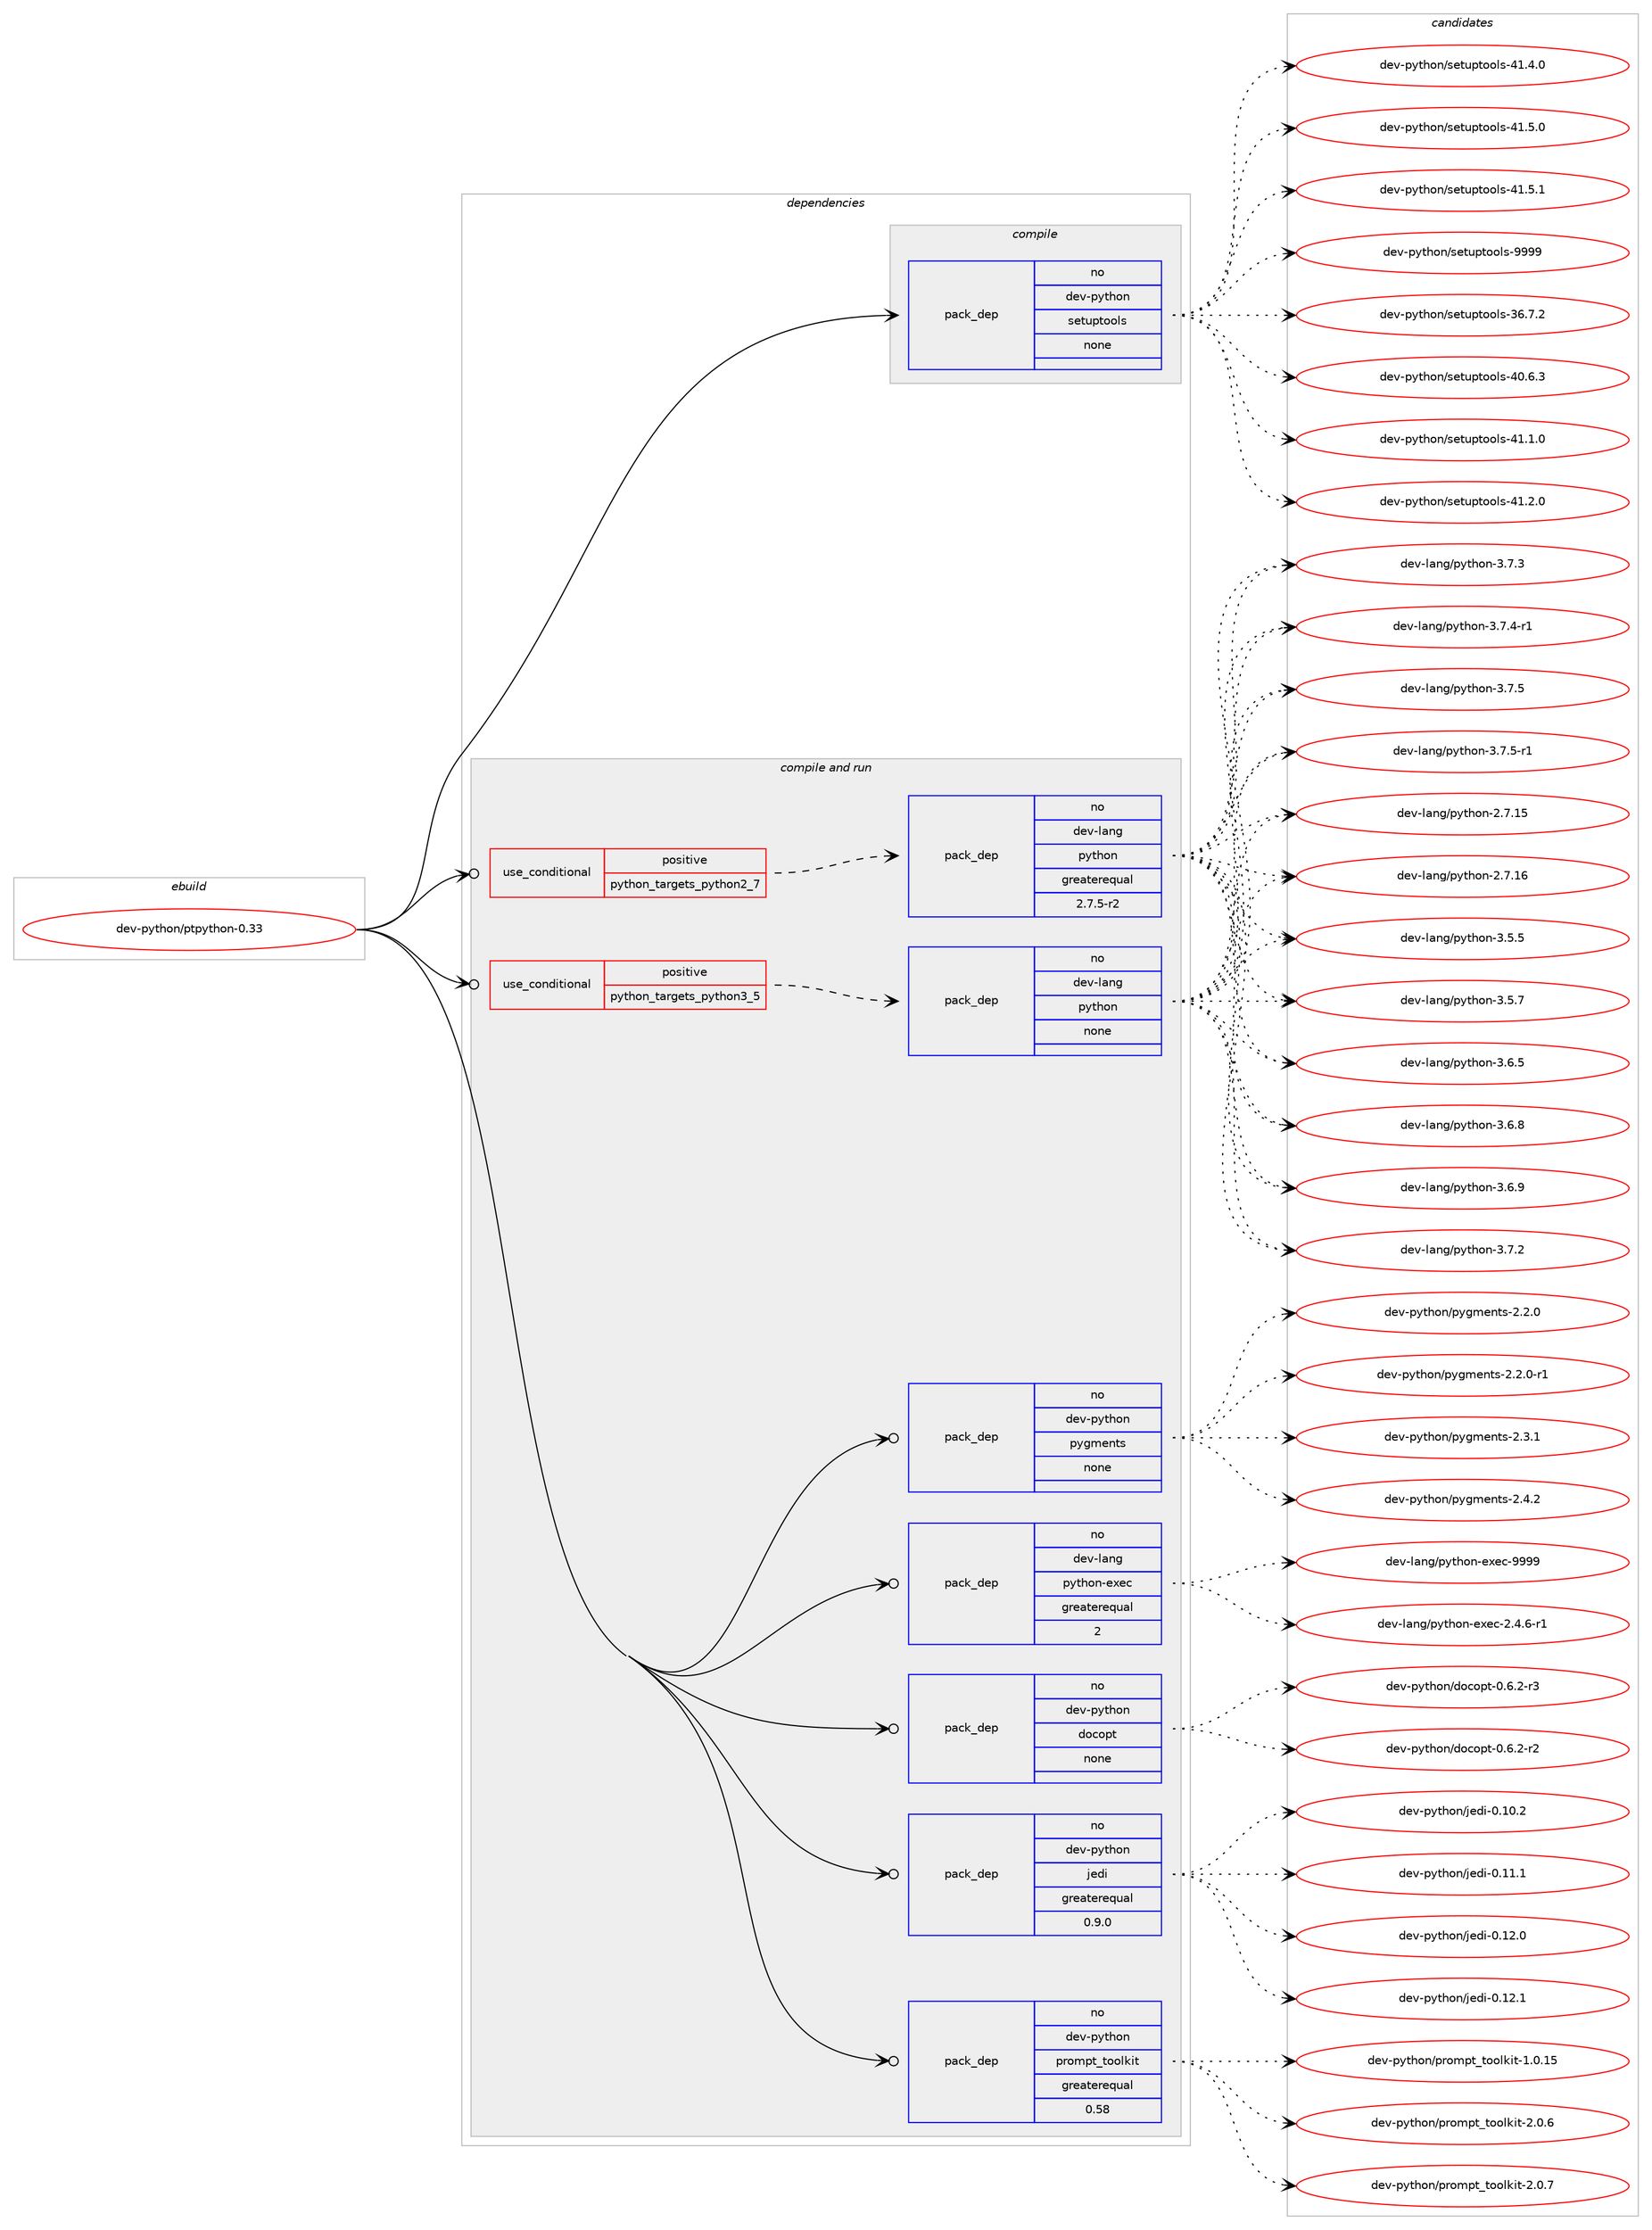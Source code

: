 digraph prolog {

# *************
# Graph options
# *************

newrank=true;
concentrate=true;
compound=true;
graph [rankdir=LR,fontname=Helvetica,fontsize=10,ranksep=1.5];#, ranksep=2.5, nodesep=0.2];
edge  [arrowhead=vee];
node  [fontname=Helvetica,fontsize=10];

# **********
# The ebuild
# **********

subgraph cluster_leftcol {
color=gray;
rank=same;
label=<<i>ebuild</i>>;
id [label="dev-python/ptpython-0.33", color=red, width=4, href="../dev-python/ptpython-0.33.svg"];
}

# ****************
# The dependencies
# ****************

subgraph cluster_midcol {
color=gray;
label=<<i>dependencies</i>>;
subgraph cluster_compile {
fillcolor="#eeeeee";
style=filled;
label=<<i>compile</i>>;
subgraph pack466573 {
dependency623476 [label=<<TABLE BORDER="0" CELLBORDER="1" CELLSPACING="0" CELLPADDING="4" WIDTH="220"><TR><TD ROWSPAN="6" CELLPADDING="30">pack_dep</TD></TR><TR><TD WIDTH="110">no</TD></TR><TR><TD>dev-python</TD></TR><TR><TD>setuptools</TD></TR><TR><TD>none</TD></TR><TR><TD></TD></TR></TABLE>>, shape=none, color=blue];
}
id:e -> dependency623476:w [weight=20,style="solid",arrowhead="vee"];
}
subgraph cluster_compileandrun {
fillcolor="#eeeeee";
style=filled;
label=<<i>compile and run</i>>;
subgraph cond145059 {
dependency623477 [label=<<TABLE BORDER="0" CELLBORDER="1" CELLSPACING="0" CELLPADDING="4"><TR><TD ROWSPAN="3" CELLPADDING="10">use_conditional</TD></TR><TR><TD>positive</TD></TR><TR><TD>python_targets_python2_7</TD></TR></TABLE>>, shape=none, color=red];
subgraph pack466574 {
dependency623478 [label=<<TABLE BORDER="0" CELLBORDER="1" CELLSPACING="0" CELLPADDING="4" WIDTH="220"><TR><TD ROWSPAN="6" CELLPADDING="30">pack_dep</TD></TR><TR><TD WIDTH="110">no</TD></TR><TR><TD>dev-lang</TD></TR><TR><TD>python</TD></TR><TR><TD>greaterequal</TD></TR><TR><TD>2.7.5-r2</TD></TR></TABLE>>, shape=none, color=blue];
}
dependency623477:e -> dependency623478:w [weight=20,style="dashed",arrowhead="vee"];
}
id:e -> dependency623477:w [weight=20,style="solid",arrowhead="odotvee"];
subgraph cond145060 {
dependency623479 [label=<<TABLE BORDER="0" CELLBORDER="1" CELLSPACING="0" CELLPADDING="4"><TR><TD ROWSPAN="3" CELLPADDING="10">use_conditional</TD></TR><TR><TD>positive</TD></TR><TR><TD>python_targets_python3_5</TD></TR></TABLE>>, shape=none, color=red];
subgraph pack466575 {
dependency623480 [label=<<TABLE BORDER="0" CELLBORDER="1" CELLSPACING="0" CELLPADDING="4" WIDTH="220"><TR><TD ROWSPAN="6" CELLPADDING="30">pack_dep</TD></TR><TR><TD WIDTH="110">no</TD></TR><TR><TD>dev-lang</TD></TR><TR><TD>python</TD></TR><TR><TD>none</TD></TR><TR><TD></TD></TR></TABLE>>, shape=none, color=blue];
}
dependency623479:e -> dependency623480:w [weight=20,style="dashed",arrowhead="vee"];
}
id:e -> dependency623479:w [weight=20,style="solid",arrowhead="odotvee"];
subgraph pack466576 {
dependency623481 [label=<<TABLE BORDER="0" CELLBORDER="1" CELLSPACING="0" CELLPADDING="4" WIDTH="220"><TR><TD ROWSPAN="6" CELLPADDING="30">pack_dep</TD></TR><TR><TD WIDTH="110">no</TD></TR><TR><TD>dev-lang</TD></TR><TR><TD>python-exec</TD></TR><TR><TD>greaterequal</TD></TR><TR><TD>2</TD></TR></TABLE>>, shape=none, color=blue];
}
id:e -> dependency623481:w [weight=20,style="solid",arrowhead="odotvee"];
subgraph pack466577 {
dependency623482 [label=<<TABLE BORDER="0" CELLBORDER="1" CELLSPACING="0" CELLPADDING="4" WIDTH="220"><TR><TD ROWSPAN="6" CELLPADDING="30">pack_dep</TD></TR><TR><TD WIDTH="110">no</TD></TR><TR><TD>dev-python</TD></TR><TR><TD>docopt</TD></TR><TR><TD>none</TD></TR><TR><TD></TD></TR></TABLE>>, shape=none, color=blue];
}
id:e -> dependency623482:w [weight=20,style="solid",arrowhead="odotvee"];
subgraph pack466578 {
dependency623483 [label=<<TABLE BORDER="0" CELLBORDER="1" CELLSPACING="0" CELLPADDING="4" WIDTH="220"><TR><TD ROWSPAN="6" CELLPADDING="30">pack_dep</TD></TR><TR><TD WIDTH="110">no</TD></TR><TR><TD>dev-python</TD></TR><TR><TD>jedi</TD></TR><TR><TD>greaterequal</TD></TR><TR><TD>0.9.0</TD></TR></TABLE>>, shape=none, color=blue];
}
id:e -> dependency623483:w [weight=20,style="solid",arrowhead="odotvee"];
subgraph pack466579 {
dependency623484 [label=<<TABLE BORDER="0" CELLBORDER="1" CELLSPACING="0" CELLPADDING="4" WIDTH="220"><TR><TD ROWSPAN="6" CELLPADDING="30">pack_dep</TD></TR><TR><TD WIDTH="110">no</TD></TR><TR><TD>dev-python</TD></TR><TR><TD>prompt_toolkit</TD></TR><TR><TD>greaterequal</TD></TR><TR><TD>0.58</TD></TR></TABLE>>, shape=none, color=blue];
}
id:e -> dependency623484:w [weight=20,style="solid",arrowhead="odotvee"];
subgraph pack466580 {
dependency623485 [label=<<TABLE BORDER="0" CELLBORDER="1" CELLSPACING="0" CELLPADDING="4" WIDTH="220"><TR><TD ROWSPAN="6" CELLPADDING="30">pack_dep</TD></TR><TR><TD WIDTH="110">no</TD></TR><TR><TD>dev-python</TD></TR><TR><TD>pygments</TD></TR><TR><TD>none</TD></TR><TR><TD></TD></TR></TABLE>>, shape=none, color=blue];
}
id:e -> dependency623485:w [weight=20,style="solid",arrowhead="odotvee"];
}
subgraph cluster_run {
fillcolor="#eeeeee";
style=filled;
label=<<i>run</i>>;
}
}

# **************
# The candidates
# **************

subgraph cluster_choices {
rank=same;
color=gray;
label=<<i>candidates</i>>;

subgraph choice466573 {
color=black;
nodesep=1;
choice100101118451121211161041111104711510111611711211611111110811545515446554650 [label="dev-python/setuptools-36.7.2", color=red, width=4,href="../dev-python/setuptools-36.7.2.svg"];
choice100101118451121211161041111104711510111611711211611111110811545524846544651 [label="dev-python/setuptools-40.6.3", color=red, width=4,href="../dev-python/setuptools-40.6.3.svg"];
choice100101118451121211161041111104711510111611711211611111110811545524946494648 [label="dev-python/setuptools-41.1.0", color=red, width=4,href="../dev-python/setuptools-41.1.0.svg"];
choice100101118451121211161041111104711510111611711211611111110811545524946504648 [label="dev-python/setuptools-41.2.0", color=red, width=4,href="../dev-python/setuptools-41.2.0.svg"];
choice100101118451121211161041111104711510111611711211611111110811545524946524648 [label="dev-python/setuptools-41.4.0", color=red, width=4,href="../dev-python/setuptools-41.4.0.svg"];
choice100101118451121211161041111104711510111611711211611111110811545524946534648 [label="dev-python/setuptools-41.5.0", color=red, width=4,href="../dev-python/setuptools-41.5.0.svg"];
choice100101118451121211161041111104711510111611711211611111110811545524946534649 [label="dev-python/setuptools-41.5.1", color=red, width=4,href="../dev-python/setuptools-41.5.1.svg"];
choice10010111845112121116104111110471151011161171121161111111081154557575757 [label="dev-python/setuptools-9999", color=red, width=4,href="../dev-python/setuptools-9999.svg"];
dependency623476:e -> choice100101118451121211161041111104711510111611711211611111110811545515446554650:w [style=dotted,weight="100"];
dependency623476:e -> choice100101118451121211161041111104711510111611711211611111110811545524846544651:w [style=dotted,weight="100"];
dependency623476:e -> choice100101118451121211161041111104711510111611711211611111110811545524946494648:w [style=dotted,weight="100"];
dependency623476:e -> choice100101118451121211161041111104711510111611711211611111110811545524946504648:w [style=dotted,weight="100"];
dependency623476:e -> choice100101118451121211161041111104711510111611711211611111110811545524946524648:w [style=dotted,weight="100"];
dependency623476:e -> choice100101118451121211161041111104711510111611711211611111110811545524946534648:w [style=dotted,weight="100"];
dependency623476:e -> choice100101118451121211161041111104711510111611711211611111110811545524946534649:w [style=dotted,weight="100"];
dependency623476:e -> choice10010111845112121116104111110471151011161171121161111111081154557575757:w [style=dotted,weight="100"];
}
subgraph choice466574 {
color=black;
nodesep=1;
choice10010111845108971101034711212111610411111045504655464953 [label="dev-lang/python-2.7.15", color=red, width=4,href="../dev-lang/python-2.7.15.svg"];
choice10010111845108971101034711212111610411111045504655464954 [label="dev-lang/python-2.7.16", color=red, width=4,href="../dev-lang/python-2.7.16.svg"];
choice100101118451089711010347112121116104111110455146534653 [label="dev-lang/python-3.5.5", color=red, width=4,href="../dev-lang/python-3.5.5.svg"];
choice100101118451089711010347112121116104111110455146534655 [label="dev-lang/python-3.5.7", color=red, width=4,href="../dev-lang/python-3.5.7.svg"];
choice100101118451089711010347112121116104111110455146544653 [label="dev-lang/python-3.6.5", color=red, width=4,href="../dev-lang/python-3.6.5.svg"];
choice100101118451089711010347112121116104111110455146544656 [label="dev-lang/python-3.6.8", color=red, width=4,href="../dev-lang/python-3.6.8.svg"];
choice100101118451089711010347112121116104111110455146544657 [label="dev-lang/python-3.6.9", color=red, width=4,href="../dev-lang/python-3.6.9.svg"];
choice100101118451089711010347112121116104111110455146554650 [label="dev-lang/python-3.7.2", color=red, width=4,href="../dev-lang/python-3.7.2.svg"];
choice100101118451089711010347112121116104111110455146554651 [label="dev-lang/python-3.7.3", color=red, width=4,href="../dev-lang/python-3.7.3.svg"];
choice1001011184510897110103471121211161041111104551465546524511449 [label="dev-lang/python-3.7.4-r1", color=red, width=4,href="../dev-lang/python-3.7.4-r1.svg"];
choice100101118451089711010347112121116104111110455146554653 [label="dev-lang/python-3.7.5", color=red, width=4,href="../dev-lang/python-3.7.5.svg"];
choice1001011184510897110103471121211161041111104551465546534511449 [label="dev-lang/python-3.7.5-r1", color=red, width=4,href="../dev-lang/python-3.7.5-r1.svg"];
dependency623478:e -> choice10010111845108971101034711212111610411111045504655464953:w [style=dotted,weight="100"];
dependency623478:e -> choice10010111845108971101034711212111610411111045504655464954:w [style=dotted,weight="100"];
dependency623478:e -> choice100101118451089711010347112121116104111110455146534653:w [style=dotted,weight="100"];
dependency623478:e -> choice100101118451089711010347112121116104111110455146534655:w [style=dotted,weight="100"];
dependency623478:e -> choice100101118451089711010347112121116104111110455146544653:w [style=dotted,weight="100"];
dependency623478:e -> choice100101118451089711010347112121116104111110455146544656:w [style=dotted,weight="100"];
dependency623478:e -> choice100101118451089711010347112121116104111110455146544657:w [style=dotted,weight="100"];
dependency623478:e -> choice100101118451089711010347112121116104111110455146554650:w [style=dotted,weight="100"];
dependency623478:e -> choice100101118451089711010347112121116104111110455146554651:w [style=dotted,weight="100"];
dependency623478:e -> choice1001011184510897110103471121211161041111104551465546524511449:w [style=dotted,weight="100"];
dependency623478:e -> choice100101118451089711010347112121116104111110455146554653:w [style=dotted,weight="100"];
dependency623478:e -> choice1001011184510897110103471121211161041111104551465546534511449:w [style=dotted,weight="100"];
}
subgraph choice466575 {
color=black;
nodesep=1;
choice10010111845108971101034711212111610411111045504655464953 [label="dev-lang/python-2.7.15", color=red, width=4,href="../dev-lang/python-2.7.15.svg"];
choice10010111845108971101034711212111610411111045504655464954 [label="dev-lang/python-2.7.16", color=red, width=4,href="../dev-lang/python-2.7.16.svg"];
choice100101118451089711010347112121116104111110455146534653 [label="dev-lang/python-3.5.5", color=red, width=4,href="../dev-lang/python-3.5.5.svg"];
choice100101118451089711010347112121116104111110455146534655 [label="dev-lang/python-3.5.7", color=red, width=4,href="../dev-lang/python-3.5.7.svg"];
choice100101118451089711010347112121116104111110455146544653 [label="dev-lang/python-3.6.5", color=red, width=4,href="../dev-lang/python-3.6.5.svg"];
choice100101118451089711010347112121116104111110455146544656 [label="dev-lang/python-3.6.8", color=red, width=4,href="../dev-lang/python-3.6.8.svg"];
choice100101118451089711010347112121116104111110455146544657 [label="dev-lang/python-3.6.9", color=red, width=4,href="../dev-lang/python-3.6.9.svg"];
choice100101118451089711010347112121116104111110455146554650 [label="dev-lang/python-3.7.2", color=red, width=4,href="../dev-lang/python-3.7.2.svg"];
choice100101118451089711010347112121116104111110455146554651 [label="dev-lang/python-3.7.3", color=red, width=4,href="../dev-lang/python-3.7.3.svg"];
choice1001011184510897110103471121211161041111104551465546524511449 [label="dev-lang/python-3.7.4-r1", color=red, width=4,href="../dev-lang/python-3.7.4-r1.svg"];
choice100101118451089711010347112121116104111110455146554653 [label="dev-lang/python-3.7.5", color=red, width=4,href="../dev-lang/python-3.7.5.svg"];
choice1001011184510897110103471121211161041111104551465546534511449 [label="dev-lang/python-3.7.5-r1", color=red, width=4,href="../dev-lang/python-3.7.5-r1.svg"];
dependency623480:e -> choice10010111845108971101034711212111610411111045504655464953:w [style=dotted,weight="100"];
dependency623480:e -> choice10010111845108971101034711212111610411111045504655464954:w [style=dotted,weight="100"];
dependency623480:e -> choice100101118451089711010347112121116104111110455146534653:w [style=dotted,weight="100"];
dependency623480:e -> choice100101118451089711010347112121116104111110455146534655:w [style=dotted,weight="100"];
dependency623480:e -> choice100101118451089711010347112121116104111110455146544653:w [style=dotted,weight="100"];
dependency623480:e -> choice100101118451089711010347112121116104111110455146544656:w [style=dotted,weight="100"];
dependency623480:e -> choice100101118451089711010347112121116104111110455146544657:w [style=dotted,weight="100"];
dependency623480:e -> choice100101118451089711010347112121116104111110455146554650:w [style=dotted,weight="100"];
dependency623480:e -> choice100101118451089711010347112121116104111110455146554651:w [style=dotted,weight="100"];
dependency623480:e -> choice1001011184510897110103471121211161041111104551465546524511449:w [style=dotted,weight="100"];
dependency623480:e -> choice100101118451089711010347112121116104111110455146554653:w [style=dotted,weight="100"];
dependency623480:e -> choice1001011184510897110103471121211161041111104551465546534511449:w [style=dotted,weight="100"];
}
subgraph choice466576 {
color=black;
nodesep=1;
choice10010111845108971101034711212111610411111045101120101994550465246544511449 [label="dev-lang/python-exec-2.4.6-r1", color=red, width=4,href="../dev-lang/python-exec-2.4.6-r1.svg"];
choice10010111845108971101034711212111610411111045101120101994557575757 [label="dev-lang/python-exec-9999", color=red, width=4,href="../dev-lang/python-exec-9999.svg"];
dependency623481:e -> choice10010111845108971101034711212111610411111045101120101994550465246544511449:w [style=dotted,weight="100"];
dependency623481:e -> choice10010111845108971101034711212111610411111045101120101994557575757:w [style=dotted,weight="100"];
}
subgraph choice466577 {
color=black;
nodesep=1;
choice1001011184511212111610411111047100111991111121164548465446504511450 [label="dev-python/docopt-0.6.2-r2", color=red, width=4,href="../dev-python/docopt-0.6.2-r2.svg"];
choice1001011184511212111610411111047100111991111121164548465446504511451 [label="dev-python/docopt-0.6.2-r3", color=red, width=4,href="../dev-python/docopt-0.6.2-r3.svg"];
dependency623482:e -> choice1001011184511212111610411111047100111991111121164548465446504511450:w [style=dotted,weight="100"];
dependency623482:e -> choice1001011184511212111610411111047100111991111121164548465446504511451:w [style=dotted,weight="100"];
}
subgraph choice466578 {
color=black;
nodesep=1;
choice100101118451121211161041111104710610110010545484649484650 [label="dev-python/jedi-0.10.2", color=red, width=4,href="../dev-python/jedi-0.10.2.svg"];
choice100101118451121211161041111104710610110010545484649494649 [label="dev-python/jedi-0.11.1", color=red, width=4,href="../dev-python/jedi-0.11.1.svg"];
choice100101118451121211161041111104710610110010545484649504648 [label="dev-python/jedi-0.12.0", color=red, width=4,href="../dev-python/jedi-0.12.0.svg"];
choice100101118451121211161041111104710610110010545484649504649 [label="dev-python/jedi-0.12.1", color=red, width=4,href="../dev-python/jedi-0.12.1.svg"];
dependency623483:e -> choice100101118451121211161041111104710610110010545484649484650:w [style=dotted,weight="100"];
dependency623483:e -> choice100101118451121211161041111104710610110010545484649494649:w [style=dotted,weight="100"];
dependency623483:e -> choice100101118451121211161041111104710610110010545484649504648:w [style=dotted,weight="100"];
dependency623483:e -> choice100101118451121211161041111104710610110010545484649504649:w [style=dotted,weight="100"];
}
subgraph choice466579 {
color=black;
nodesep=1;
choice10010111845112121116104111110471121141111091121169511611111110810710511645494648464953 [label="dev-python/prompt_toolkit-1.0.15", color=red, width=4,href="../dev-python/prompt_toolkit-1.0.15.svg"];
choice100101118451121211161041111104711211411110911211695116111111108107105116455046484654 [label="dev-python/prompt_toolkit-2.0.6", color=red, width=4,href="../dev-python/prompt_toolkit-2.0.6.svg"];
choice100101118451121211161041111104711211411110911211695116111111108107105116455046484655 [label="dev-python/prompt_toolkit-2.0.7", color=red, width=4,href="../dev-python/prompt_toolkit-2.0.7.svg"];
dependency623484:e -> choice10010111845112121116104111110471121141111091121169511611111110810710511645494648464953:w [style=dotted,weight="100"];
dependency623484:e -> choice100101118451121211161041111104711211411110911211695116111111108107105116455046484654:w [style=dotted,weight="100"];
dependency623484:e -> choice100101118451121211161041111104711211411110911211695116111111108107105116455046484655:w [style=dotted,weight="100"];
}
subgraph choice466580 {
color=black;
nodesep=1;
choice1001011184511212111610411111047112121103109101110116115455046504648 [label="dev-python/pygments-2.2.0", color=red, width=4,href="../dev-python/pygments-2.2.0.svg"];
choice10010111845112121116104111110471121211031091011101161154550465046484511449 [label="dev-python/pygments-2.2.0-r1", color=red, width=4,href="../dev-python/pygments-2.2.0-r1.svg"];
choice1001011184511212111610411111047112121103109101110116115455046514649 [label="dev-python/pygments-2.3.1", color=red, width=4,href="../dev-python/pygments-2.3.1.svg"];
choice1001011184511212111610411111047112121103109101110116115455046524650 [label="dev-python/pygments-2.4.2", color=red, width=4,href="../dev-python/pygments-2.4.2.svg"];
dependency623485:e -> choice1001011184511212111610411111047112121103109101110116115455046504648:w [style=dotted,weight="100"];
dependency623485:e -> choice10010111845112121116104111110471121211031091011101161154550465046484511449:w [style=dotted,weight="100"];
dependency623485:e -> choice1001011184511212111610411111047112121103109101110116115455046514649:w [style=dotted,weight="100"];
dependency623485:e -> choice1001011184511212111610411111047112121103109101110116115455046524650:w [style=dotted,weight="100"];
}
}

}
